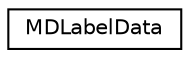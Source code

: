 digraph "Graphical Class Hierarchy"
{
  edge [fontname="Helvetica",fontsize="10",labelfontname="Helvetica",labelfontsize="10"];
  node [fontname="Helvetica",fontsize="10",shape=record];
  rankdir="LR";
  Node0 [label="MDLabelData",height=0.2,width=0.4,color="black", fillcolor="white", style="filled",URL="$classMDLabelData.html"];
}
